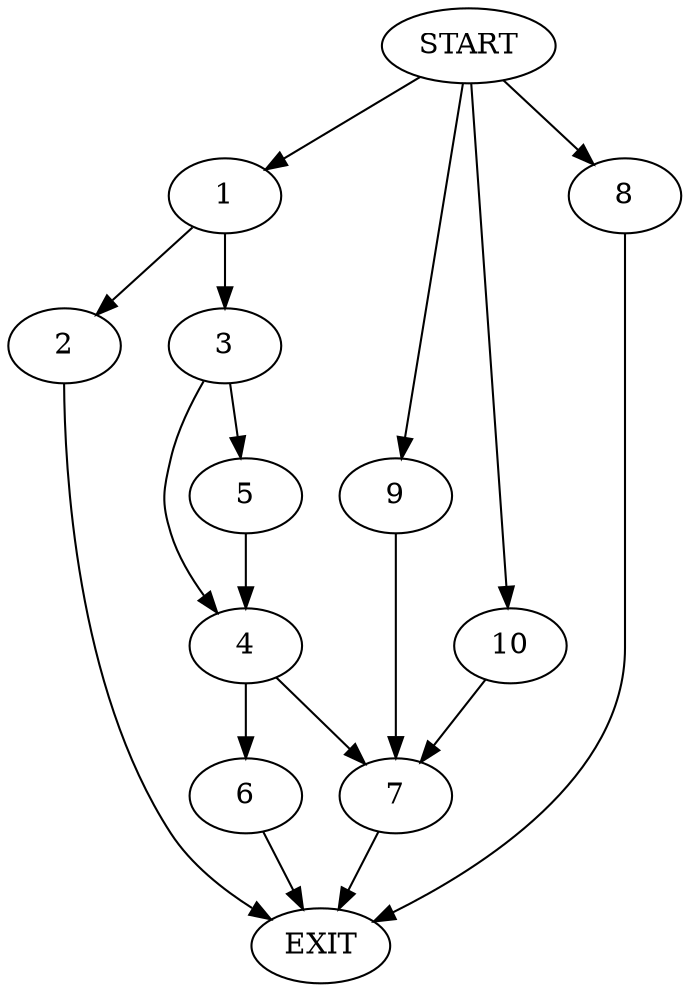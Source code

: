 digraph {
0 [label="START"]
11 [label="EXIT"]
0 -> 1
1 -> 2
1 -> 3
3 -> 4
3 -> 5
2 -> 11
4 -> 6
4 -> 7
5 -> 4
7 -> 11
6 -> 11
0 -> 8
8 -> 11
0 -> 9
9 -> 7
0 -> 10
10 -> 7
}
